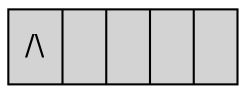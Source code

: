 digraph srr {
{node [ shape = record ] A1};
A1 [ label ="<f0> /\\ | <f1>  | <f2>  | <f3> | <f4> ", style=filled ];
}